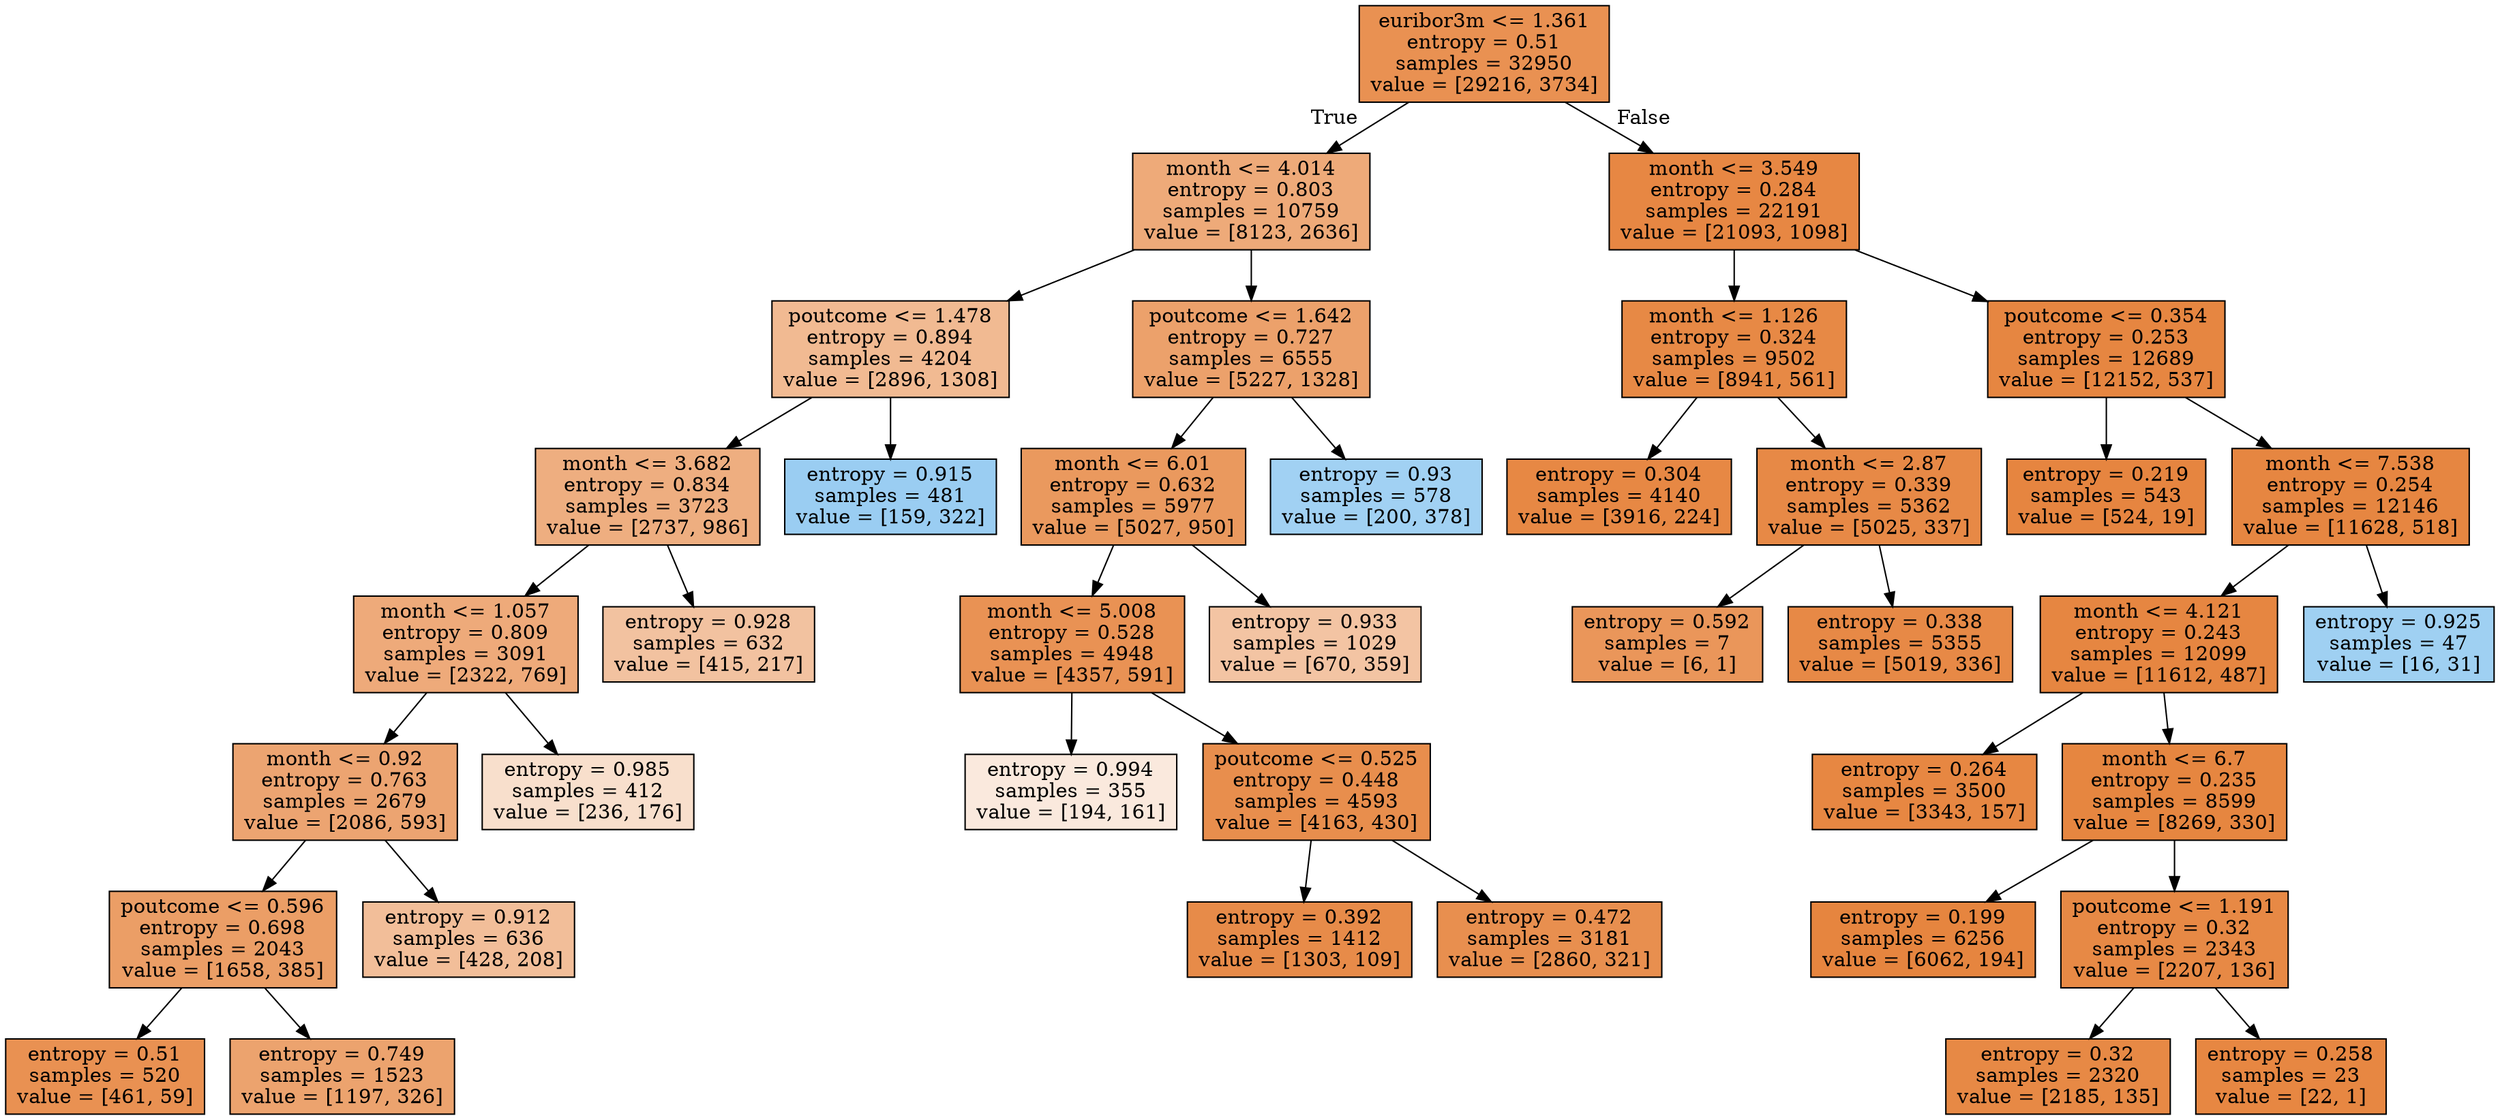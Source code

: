 digraph Tree {
node [shape=box, style="filled", color="black"] ;
0 [label="euribor3m <= 1.361\nentropy = 0.51\nsamples = 32950\nvalue = [29216, 3734]", fillcolor="#e58139de"] ;
1 [label="month <= 4.014\nentropy = 0.803\nsamples = 10759\nvalue = [8123, 2636]", fillcolor="#e58139ac"] ;
0 -> 1 [labeldistance=2.5, labelangle=45, headlabel="True"] ;
2 [label="poutcome <= 1.478\nentropy = 0.894\nsamples = 4204\nvalue = [2896, 1308]", fillcolor="#e581398c"] ;
1 -> 2 ;
3 [label="month <= 3.682\nentropy = 0.834\nsamples = 3723\nvalue = [2737, 986]", fillcolor="#e58139a3"] ;
2 -> 3 ;
4 [label="month <= 1.057\nentropy = 0.809\nsamples = 3091\nvalue = [2322, 769]", fillcolor="#e58139ab"] ;
3 -> 4 ;
5 [label="month <= 0.92\nentropy = 0.763\nsamples = 2679\nvalue = [2086, 593]", fillcolor="#e58139b7"] ;
4 -> 5 ;
6 [label="poutcome <= 0.596\nentropy = 0.698\nsamples = 2043\nvalue = [1658, 385]", fillcolor="#e58139c4"] ;
5 -> 6 ;
7 [label="entropy = 0.51\nsamples = 520\nvalue = [461, 59]", fillcolor="#e58139de"] ;
6 -> 7 ;
8 [label="entropy = 0.749\nsamples = 1523\nvalue = [1197, 326]", fillcolor="#e58139ba"] ;
6 -> 8 ;
9 [label="entropy = 0.912\nsamples = 636\nvalue = [428, 208]", fillcolor="#e5813983"] ;
5 -> 9 ;
10 [label="entropy = 0.985\nsamples = 412\nvalue = [236, 176]", fillcolor="#e5813941"] ;
4 -> 10 ;
11 [label="entropy = 0.928\nsamples = 632\nvalue = [415, 217]", fillcolor="#e581397a"] ;
3 -> 11 ;
12 [label="entropy = 0.915\nsamples = 481\nvalue = [159, 322]", fillcolor="#399de581"] ;
2 -> 12 ;
13 [label="poutcome <= 1.642\nentropy = 0.727\nsamples = 6555\nvalue = [5227, 1328]", fillcolor="#e58139be"] ;
1 -> 13 ;
14 [label="month <= 6.01\nentropy = 0.632\nsamples = 5977\nvalue = [5027, 950]", fillcolor="#e58139cf"] ;
13 -> 14 ;
15 [label="month <= 5.008\nentropy = 0.528\nsamples = 4948\nvalue = [4357, 591]", fillcolor="#e58139dc"] ;
14 -> 15 ;
16 [label="entropy = 0.994\nsamples = 355\nvalue = [194, 161]", fillcolor="#e581392b"] ;
15 -> 16 ;
17 [label="poutcome <= 0.525\nentropy = 0.448\nsamples = 4593\nvalue = [4163, 430]", fillcolor="#e58139e5"] ;
15 -> 17 ;
18 [label="entropy = 0.392\nsamples = 1412\nvalue = [1303, 109]", fillcolor="#e58139ea"] ;
17 -> 18 ;
19 [label="entropy = 0.472\nsamples = 3181\nvalue = [2860, 321]", fillcolor="#e58139e2"] ;
17 -> 19 ;
20 [label="entropy = 0.933\nsamples = 1029\nvalue = [670, 359]", fillcolor="#e5813976"] ;
14 -> 20 ;
21 [label="entropy = 0.93\nsamples = 578\nvalue = [200, 378]", fillcolor="#399de578"] ;
13 -> 21 ;
22 [label="month <= 3.549\nentropy = 0.284\nsamples = 22191\nvalue = [21093, 1098]", fillcolor="#e58139f2"] ;
0 -> 22 [labeldistance=2.5, labelangle=-45, headlabel="False"] ;
23 [label="month <= 1.126\nentropy = 0.324\nsamples = 9502\nvalue = [8941, 561]", fillcolor="#e58139ef"] ;
22 -> 23 ;
24 [label="entropy = 0.304\nsamples = 4140\nvalue = [3916, 224]", fillcolor="#e58139f0"] ;
23 -> 24 ;
25 [label="month <= 2.87\nentropy = 0.339\nsamples = 5362\nvalue = [5025, 337]", fillcolor="#e58139ee"] ;
23 -> 25 ;
26 [label="entropy = 0.592\nsamples = 7\nvalue = [6, 1]", fillcolor="#e58139d4"] ;
25 -> 26 ;
27 [label="entropy = 0.338\nsamples = 5355\nvalue = [5019, 336]", fillcolor="#e58139ee"] ;
25 -> 27 ;
28 [label="poutcome <= 0.354\nentropy = 0.253\nsamples = 12689\nvalue = [12152, 537]", fillcolor="#e58139f4"] ;
22 -> 28 ;
29 [label="entropy = 0.219\nsamples = 543\nvalue = [524, 19]", fillcolor="#e58139f6"] ;
28 -> 29 ;
30 [label="month <= 7.538\nentropy = 0.254\nsamples = 12146\nvalue = [11628, 518]", fillcolor="#e58139f4"] ;
28 -> 30 ;
31 [label="month <= 4.121\nentropy = 0.243\nsamples = 12099\nvalue = [11612, 487]", fillcolor="#e58139f4"] ;
30 -> 31 ;
32 [label="entropy = 0.264\nsamples = 3500\nvalue = [3343, 157]", fillcolor="#e58139f3"] ;
31 -> 32 ;
33 [label="month <= 6.7\nentropy = 0.235\nsamples = 8599\nvalue = [8269, 330]", fillcolor="#e58139f5"] ;
31 -> 33 ;
34 [label="entropy = 0.199\nsamples = 6256\nvalue = [6062, 194]", fillcolor="#e58139f7"] ;
33 -> 34 ;
35 [label="poutcome <= 1.191\nentropy = 0.32\nsamples = 2343\nvalue = [2207, 136]", fillcolor="#e58139ef"] ;
33 -> 35 ;
36 [label="entropy = 0.32\nsamples = 2320\nvalue = [2185, 135]", fillcolor="#e58139ef"] ;
35 -> 36 ;
37 [label="entropy = 0.258\nsamples = 23\nvalue = [22, 1]", fillcolor="#e58139f3"] ;
35 -> 37 ;
38 [label="entropy = 0.925\nsamples = 47\nvalue = [16, 31]", fillcolor="#399de57b"] ;
30 -> 38 ;
}